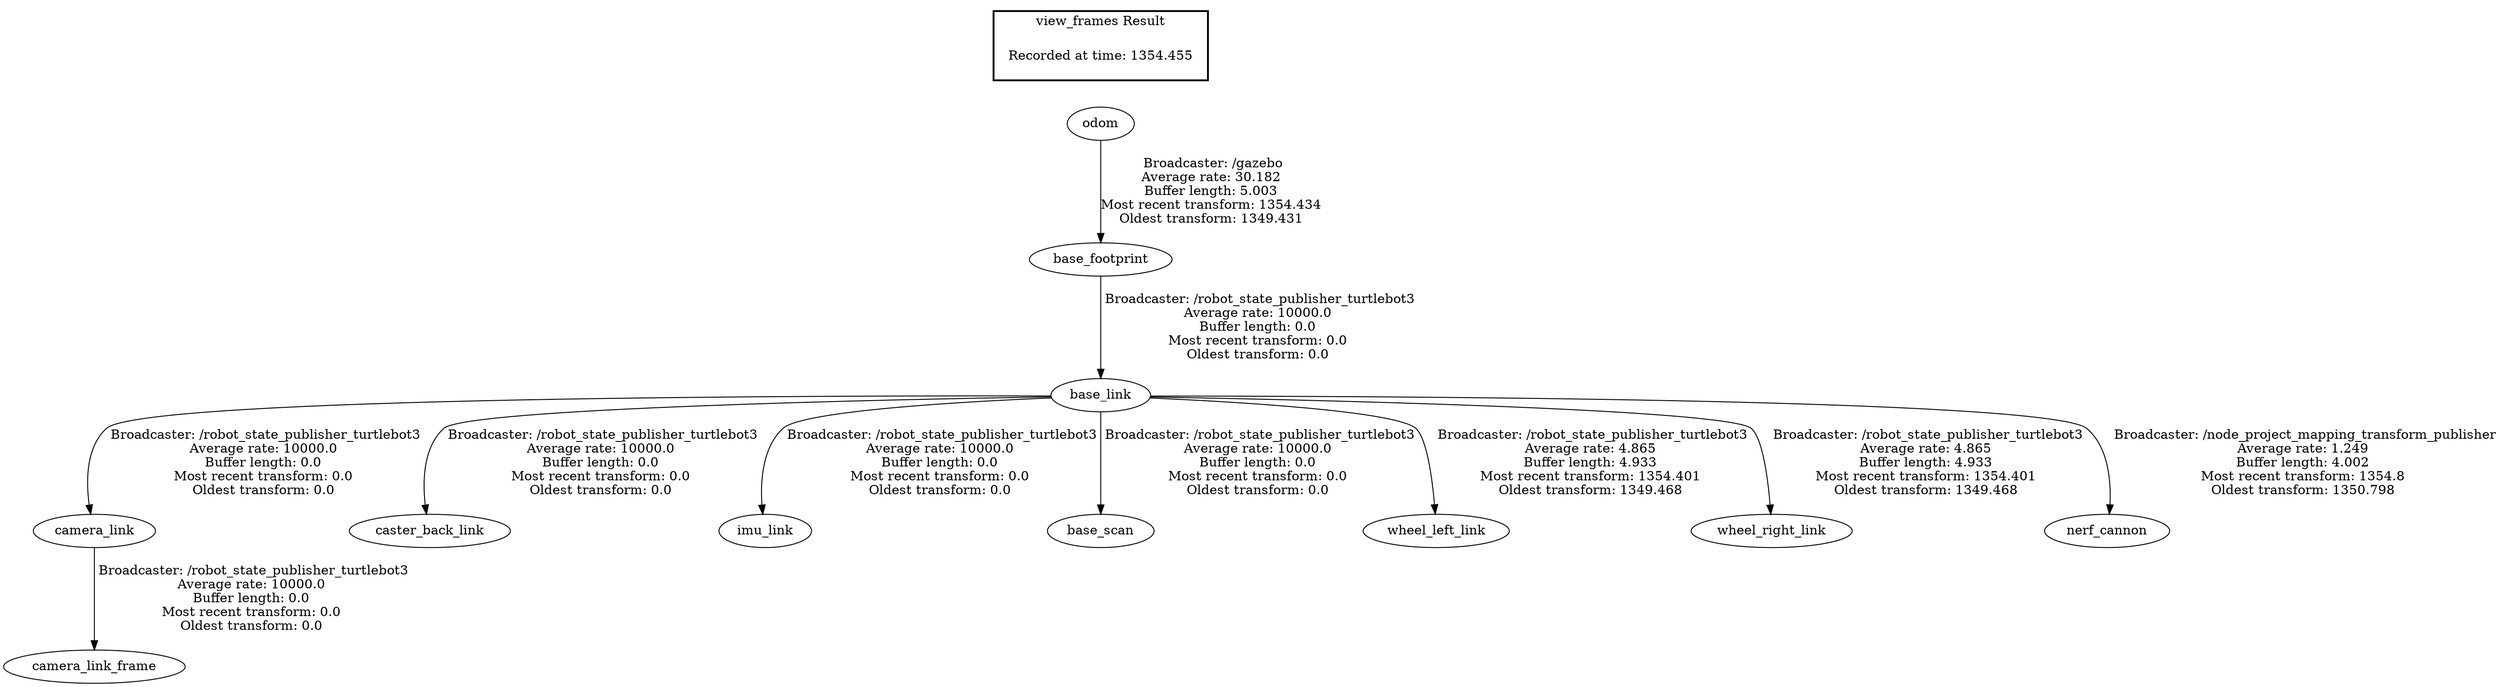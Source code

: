 digraph G {
"base_footprint" -> "base_link"[label=" Broadcaster: /robot_state_publisher_turtlebot3\nAverage rate: 10000.0\nBuffer length: 0.0\nMost recent transform: 0.0\nOldest transform: 0.0\n"];
"odom" -> "base_footprint"[label=" Broadcaster: /gazebo\nAverage rate: 30.182\nBuffer length: 5.003\nMost recent transform: 1354.434\nOldest transform: 1349.431\n"];
"camera_link" -> "camera_link_frame"[label=" Broadcaster: /robot_state_publisher_turtlebot3\nAverage rate: 10000.0\nBuffer length: 0.0\nMost recent transform: 0.0\nOldest transform: 0.0\n"];
"base_link" -> "camera_link"[label=" Broadcaster: /robot_state_publisher_turtlebot3\nAverage rate: 10000.0\nBuffer length: 0.0\nMost recent transform: 0.0\nOldest transform: 0.0\n"];
"base_link" -> "caster_back_link"[label=" Broadcaster: /robot_state_publisher_turtlebot3\nAverage rate: 10000.0\nBuffer length: 0.0\nMost recent transform: 0.0\nOldest transform: 0.0\n"];
"base_link" -> "imu_link"[label=" Broadcaster: /robot_state_publisher_turtlebot3\nAverage rate: 10000.0\nBuffer length: 0.0\nMost recent transform: 0.0\nOldest transform: 0.0\n"];
"base_link" -> "base_scan"[label=" Broadcaster: /robot_state_publisher_turtlebot3\nAverage rate: 10000.0\nBuffer length: 0.0\nMost recent transform: 0.0\nOldest transform: 0.0\n"];
"base_link" -> "wheel_left_link"[label=" Broadcaster: /robot_state_publisher_turtlebot3\nAverage rate: 4.865\nBuffer length: 4.933\nMost recent transform: 1354.401\nOldest transform: 1349.468\n"];
"base_link" -> "wheel_right_link"[label=" Broadcaster: /robot_state_publisher_turtlebot3\nAverage rate: 4.865\nBuffer length: 4.933\nMost recent transform: 1354.401\nOldest transform: 1349.468\n"];
"base_link" -> "nerf_cannon"[label=" Broadcaster: /node_project_mapping_transform_publisher\nAverage rate: 1.249\nBuffer length: 4.002\nMost recent transform: 1354.8\nOldest transform: 1350.798\n"];
edge [style=invis];
 subgraph cluster_legend { style=bold; color=black; label ="view_frames Result";
"Recorded at time: 1354.455"[ shape=plaintext ] ;
}->"odom";
}